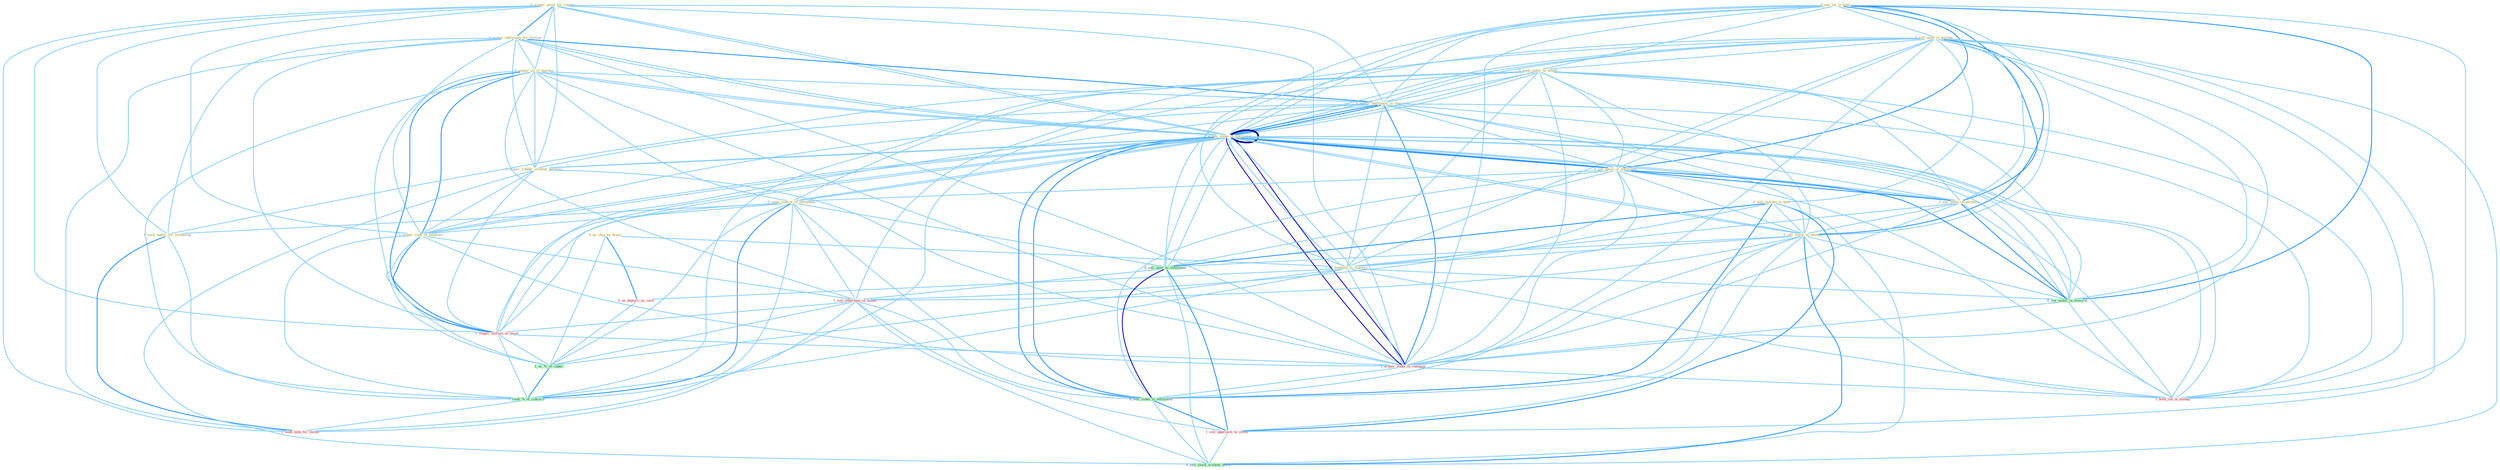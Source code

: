 Graph G{ 
    node
    [shape=polygon,style=filled,width=.5,height=.06,color="#BDFCC9",fixedsize=true,fontsize=4,
    fontcolor="#2f4f4f"];
    {node
    [color="#ffffe0", fontcolor="#8b7d6b"] "0_acquir_asset_for_combin " "0_acquir_entitynam_for_million " "0_us_chip_as_brain " "0_see_lot_in_kind " "0_sell_milk_in_market " "1_acquir_on_of_machin " "0_seek_safeti_in_month " "0_acquir_entitynam_in_yearnum " "1_acquir_stake_in_entitynam " "0_see_these_in_entitynam " "0_seek_control_of_entitynam " "0_see_name_in_portfolio " "0_sell_machin_to_busi " "1_seek_applic_for_technolog " "0_acquir_rubber_without_permiss " "1_acquir_staff_of_employe " "0_sell_stock_in_attempt " "1_us_foothold_in_concern "}
{node [color="#fff0f5", fontcolor="#b22222"] "1_sell_othernum_of_model " "1_acquir_million_of_asset " "0_us_deposit_as_cach " "1_acquir_stake_in_entitynam " "1_acquir_stake_in_compani " "1_sell_approach_to_client " "1_hold_job_in_manag " "1_seek_help_for_owner "}
edge [color="#B0E2FF"];

	"0_acquir_asset_for_combin " -- "0_acquir_entitynam_for_million " [w="2", color="#1e90ff" , len=0.8];
	"0_acquir_asset_for_combin " -- "1_acquir_on_of_machin " [w="1", color="#87cefa" ];
	"0_acquir_asset_for_combin " -- "0_acquir_entitynam_in_yearnum " [w="1", color="#87cefa" ];
	"0_acquir_asset_for_combin " -- "1_acquir_stake_in_entitynam " [w="1", color="#87cefa" ];
	"0_acquir_asset_for_combin " -- "1_seek_applic_for_technolog " [w="1", color="#87cefa" ];
	"0_acquir_asset_for_combin " -- "0_acquir_rubber_without_permiss " [w="1", color="#87cefa" ];
	"0_acquir_asset_for_combin " -- "1_acquir_staff_of_employe " [w="1", color="#87cefa" ];
	"0_acquir_asset_for_combin " -- "1_acquir_million_of_asset " [w="1", color="#87cefa" ];
	"0_acquir_asset_for_combin " -- "1_acquir_stake_in_entitynam " [w="1", color="#87cefa" ];
	"0_acquir_asset_for_combin " -- "1_acquir_stake_in_compani " [w="1", color="#87cefa" ];
	"0_acquir_asset_for_combin " -- "1_seek_help_for_owner " [w="1", color="#87cefa" ];
	"0_acquir_entitynam_for_million " -- "1_acquir_on_of_machin " [w="1", color="#87cefa" ];
	"0_acquir_entitynam_for_million " -- "0_acquir_entitynam_in_yearnum " [w="2", color="#1e90ff" , len=0.8];
	"0_acquir_entitynam_for_million " -- "1_acquir_stake_in_entitynam " [w="1", color="#87cefa" ];
	"0_acquir_entitynam_for_million " -- "1_seek_applic_for_technolog " [w="1", color="#87cefa" ];
	"0_acquir_entitynam_for_million " -- "0_acquir_rubber_without_permiss " [w="1", color="#87cefa" ];
	"0_acquir_entitynam_for_million " -- "1_acquir_staff_of_employe " [w="1", color="#87cefa" ];
	"0_acquir_entitynam_for_million " -- "1_acquir_million_of_asset " [w="1", color="#87cefa" ];
	"0_acquir_entitynam_for_million " -- "1_acquir_stake_in_entitynam " [w="1", color="#87cefa" ];
	"0_acquir_entitynam_for_million " -- "1_acquir_stake_in_compani " [w="1", color="#87cefa" ];
	"0_acquir_entitynam_for_million " -- "1_seek_help_for_owner " [w="1", color="#87cefa" ];
	"0_us_chip_as_brain " -- "1_us_foothold_in_concern " [w="1", color="#87cefa" ];
	"0_us_chip_as_brain " -- "0_us_deposit_as_cach " [w="2", color="#1e90ff" , len=0.8];
	"0_us_chip_as_brain " -- "1_us_%_of_capac " [w="1", color="#87cefa" ];
	"0_see_lot_in_kind " -- "0_sell_milk_in_market " [w="1", color="#87cefa" ];
	"0_see_lot_in_kind " -- "0_seek_safeti_in_month " [w="1", color="#87cefa" ];
	"0_see_lot_in_kind " -- "0_acquir_entitynam_in_yearnum " [w="1", color="#87cefa" ];
	"0_see_lot_in_kind " -- "1_acquir_stake_in_entitynam " [w="1", color="#87cefa" ];
	"0_see_lot_in_kind " -- "0_see_these_in_entitynam " [w="2", color="#1e90ff" , len=0.8];
	"0_see_lot_in_kind " -- "0_see_name_in_portfolio " [w="2", color="#1e90ff" , len=0.8];
	"0_see_lot_in_kind " -- "0_sell_stock_in_attempt " [w="1", color="#87cefa" ];
	"0_see_lot_in_kind " -- "1_us_foothold_in_concern " [w="1", color="#87cefa" ];
	"0_see_lot_in_kind " -- "0_see_vaniti_in_everyon " [w="2", color="#1e90ff" , len=0.8];
	"0_see_lot_in_kind " -- "1_acquir_stake_in_entitynam " [w="1", color="#87cefa" ];
	"0_see_lot_in_kind " -- "1_acquir_stake_in_compani " [w="1", color="#87cefa" ];
	"0_see_lot_in_kind " -- "1_hold_job_in_manag " [w="1", color="#87cefa" ];
	"0_sell_milk_in_market " -- "0_seek_safeti_in_month " [w="1", color="#87cefa" ];
	"0_sell_milk_in_market " -- "0_acquir_entitynam_in_yearnum " [w="1", color="#87cefa" ];
	"0_sell_milk_in_market " -- "1_acquir_stake_in_entitynam " [w="1", color="#87cefa" ];
	"0_sell_milk_in_market " -- "0_see_these_in_entitynam " [w="1", color="#87cefa" ];
	"0_sell_milk_in_market " -- "0_see_name_in_portfolio " [w="1", color="#87cefa" ];
	"0_sell_milk_in_market " -- "0_sell_machin_to_busi " [w="1", color="#87cefa" ];
	"0_sell_milk_in_market " -- "0_sell_stock_in_attempt " [w="2", color="#1e90ff" , len=0.8];
	"0_sell_milk_in_market " -- "1_us_foothold_in_concern " [w="1", color="#87cefa" ];
	"0_sell_milk_in_market " -- "0_sell_oper_to_entitynam " [w="1", color="#87cefa" ];
	"0_sell_milk_in_market " -- "1_sell_othernum_of_model " [w="1", color="#87cefa" ];
	"0_sell_milk_in_market " -- "0_see_vaniti_in_everyon " [w="1", color="#87cefa" ];
	"0_sell_milk_in_market " -- "1_acquir_stake_in_entitynam " [w="1", color="#87cefa" ];
	"0_sell_milk_in_market " -- "1_acquir_stake_in_compani " [w="1", color="#87cefa" ];
	"0_sell_milk_in_market " -- "0_sell_stake_to_entitynam " [w="1", color="#87cefa" ];
	"0_sell_milk_in_market " -- "1_sell_approach_to_client " [w="1", color="#87cefa" ];
	"0_sell_milk_in_market " -- "1_hold_job_in_manag " [w="1", color="#87cefa" ];
	"0_sell_milk_in_market " -- "0_sell_stock_without_hitch " [w="1", color="#87cefa" ];
	"1_acquir_on_of_machin " -- "0_acquir_entitynam_in_yearnum " [w="1", color="#87cefa" ];
	"1_acquir_on_of_machin " -- "1_acquir_stake_in_entitynam " [w="1", color="#87cefa" ];
	"1_acquir_on_of_machin " -- "0_seek_control_of_entitynam " [w="1", color="#87cefa" ];
	"1_acquir_on_of_machin " -- "0_acquir_rubber_without_permiss " [w="1", color="#87cefa" ];
	"1_acquir_on_of_machin " -- "1_acquir_staff_of_employe " [w="2", color="#1e90ff" , len=0.8];
	"1_acquir_on_of_machin " -- "1_sell_othernum_of_model " [w="1", color="#87cefa" ];
	"1_acquir_on_of_machin " -- "1_acquir_million_of_asset " [w="2", color="#1e90ff" , len=0.8];
	"1_acquir_on_of_machin " -- "1_acquir_stake_in_entitynam " [w="1", color="#87cefa" ];
	"1_acquir_on_of_machin " -- "1_acquir_stake_in_compani " [w="1", color="#87cefa" ];
	"1_acquir_on_of_machin " -- "1_us_%_of_capac " [w="1", color="#87cefa" ];
	"1_acquir_on_of_machin " -- "1_seek_%_of_concern " [w="1", color="#87cefa" ];
	"0_seek_safeti_in_month " -- "0_acquir_entitynam_in_yearnum " [w="1", color="#87cefa" ];
	"0_seek_safeti_in_month " -- "1_acquir_stake_in_entitynam " [w="1", color="#87cefa" ];
	"0_seek_safeti_in_month " -- "0_see_these_in_entitynam " [w="1", color="#87cefa" ];
	"0_seek_safeti_in_month " -- "0_seek_control_of_entitynam " [w="1", color="#87cefa" ];
	"0_seek_safeti_in_month " -- "0_see_name_in_portfolio " [w="1", color="#87cefa" ];
	"0_seek_safeti_in_month " -- "1_seek_applic_for_technolog " [w="1", color="#87cefa" ];
	"0_seek_safeti_in_month " -- "0_sell_stock_in_attempt " [w="1", color="#87cefa" ];
	"0_seek_safeti_in_month " -- "1_us_foothold_in_concern " [w="1", color="#87cefa" ];
	"0_seek_safeti_in_month " -- "0_see_vaniti_in_everyon " [w="1", color="#87cefa" ];
	"0_seek_safeti_in_month " -- "1_acquir_stake_in_entitynam " [w="1", color="#87cefa" ];
	"0_seek_safeti_in_month " -- "1_acquir_stake_in_compani " [w="1", color="#87cefa" ];
	"0_seek_safeti_in_month " -- "1_hold_job_in_manag " [w="1", color="#87cefa" ];
	"0_seek_safeti_in_month " -- "1_seek_%_of_concern " [w="1", color="#87cefa" ];
	"0_seek_safeti_in_month " -- "1_seek_help_for_owner " [w="1", color="#87cefa" ];
	"0_acquir_entitynam_in_yearnum " -- "1_acquir_stake_in_entitynam " [w="2", color="#1e90ff" , len=0.8];
	"0_acquir_entitynam_in_yearnum " -- "0_see_these_in_entitynam " [w="1", color="#87cefa" ];
	"0_acquir_entitynam_in_yearnum " -- "0_see_name_in_portfolio " [w="1", color="#87cefa" ];
	"0_acquir_entitynam_in_yearnum " -- "0_acquir_rubber_without_permiss " [w="1", color="#87cefa" ];
	"0_acquir_entitynam_in_yearnum " -- "1_acquir_staff_of_employe " [w="1", color="#87cefa" ];
	"0_acquir_entitynam_in_yearnum " -- "0_sell_stock_in_attempt " [w="1", color="#87cefa" ];
	"0_acquir_entitynam_in_yearnum " -- "1_us_foothold_in_concern " [w="1", color="#87cefa" ];
	"0_acquir_entitynam_in_yearnum " -- "0_see_vaniti_in_everyon " [w="1", color="#87cefa" ];
	"0_acquir_entitynam_in_yearnum " -- "1_acquir_million_of_asset " [w="1", color="#87cefa" ];
	"0_acquir_entitynam_in_yearnum " -- "1_acquir_stake_in_entitynam " [w="2", color="#1e90ff" , len=0.8];
	"0_acquir_entitynam_in_yearnum " -- "1_acquir_stake_in_compani " [w="2", color="#1e90ff" , len=0.8];
	"0_acquir_entitynam_in_yearnum " -- "1_hold_job_in_manag " [w="1", color="#87cefa" ];
	"1_acquir_stake_in_entitynam " -- "0_see_these_in_entitynam " [w="2", color="#1e90ff" , len=0.8];
	"1_acquir_stake_in_entitynam " -- "0_seek_control_of_entitynam " [w="1", color="#87cefa" ];
	"1_acquir_stake_in_entitynam " -- "0_see_name_in_portfolio " [w="1", color="#87cefa" ];
	"1_acquir_stake_in_entitynam " -- "0_acquir_rubber_without_permiss " [w="1", color="#87cefa" ];
	"1_acquir_stake_in_entitynam " -- "1_acquir_staff_of_employe " [w="1", color="#87cefa" ];
	"1_acquir_stake_in_entitynam " -- "0_sell_stock_in_attempt " [w="1", color="#87cefa" ];
	"1_acquir_stake_in_entitynam " -- "1_us_foothold_in_concern " [w="1", color="#87cefa" ];
	"1_acquir_stake_in_entitynam " -- "0_sell_oper_to_entitynam " [w="1", color="#87cefa" ];
	"1_acquir_stake_in_entitynam " -- "0_see_vaniti_in_everyon " [w="1", color="#87cefa" ];
	"1_acquir_stake_in_entitynam " -- "1_acquir_million_of_asset " [w="1", color="#87cefa" ];
	"1_acquir_stake_in_entitynam " -- "1_acquir_stake_in_entitynam " [w="4", style=bold, color="#000080", len=0.4];
	"1_acquir_stake_in_entitynam " -- "1_acquir_stake_in_compani " [w="3", color="#0000cd" , len=0.6];
	"1_acquir_stake_in_entitynam " -- "0_sell_stake_to_entitynam " [w="2", color="#1e90ff" , len=0.8];
	"1_acquir_stake_in_entitynam " -- "1_hold_job_in_manag " [w="1", color="#87cefa" ];
	"0_see_these_in_entitynam " -- "0_seek_control_of_entitynam " [w="1", color="#87cefa" ];
	"0_see_these_in_entitynam " -- "0_see_name_in_portfolio " [w="2", color="#1e90ff" , len=0.8];
	"0_see_these_in_entitynam " -- "0_sell_stock_in_attempt " [w="1", color="#87cefa" ];
	"0_see_these_in_entitynam " -- "1_us_foothold_in_concern " [w="1", color="#87cefa" ];
	"0_see_these_in_entitynam " -- "0_sell_oper_to_entitynam " [w="1", color="#87cefa" ];
	"0_see_these_in_entitynam " -- "0_see_vaniti_in_everyon " [w="2", color="#1e90ff" , len=0.8];
	"0_see_these_in_entitynam " -- "1_acquir_stake_in_entitynam " [w="2", color="#1e90ff" , len=0.8];
	"0_see_these_in_entitynam " -- "1_acquir_stake_in_compani " [w="1", color="#87cefa" ];
	"0_see_these_in_entitynam " -- "0_sell_stake_to_entitynam " [w="1", color="#87cefa" ];
	"0_see_these_in_entitynam " -- "1_hold_job_in_manag " [w="1", color="#87cefa" ];
	"0_seek_control_of_entitynam " -- "1_seek_applic_for_technolog " [w="1", color="#87cefa" ];
	"0_seek_control_of_entitynam " -- "1_acquir_staff_of_employe " [w="1", color="#87cefa" ];
	"0_seek_control_of_entitynam " -- "0_sell_oper_to_entitynam " [w="1", color="#87cefa" ];
	"0_seek_control_of_entitynam " -- "1_sell_othernum_of_model " [w="1", color="#87cefa" ];
	"0_seek_control_of_entitynam " -- "1_acquir_million_of_asset " [w="1", color="#87cefa" ];
	"0_seek_control_of_entitynam " -- "1_acquir_stake_in_entitynam " [w="1", color="#87cefa" ];
	"0_seek_control_of_entitynam " -- "0_sell_stake_to_entitynam " [w="1", color="#87cefa" ];
	"0_seek_control_of_entitynam " -- "1_us_%_of_capac " [w="1", color="#87cefa" ];
	"0_seek_control_of_entitynam " -- "1_seek_%_of_concern " [w="2", color="#1e90ff" , len=0.8];
	"0_seek_control_of_entitynam " -- "1_seek_help_for_owner " [w="1", color="#87cefa" ];
	"0_see_name_in_portfolio " -- "0_sell_stock_in_attempt " [w="1", color="#87cefa" ];
	"0_see_name_in_portfolio " -- "1_us_foothold_in_concern " [w="1", color="#87cefa" ];
	"0_see_name_in_portfolio " -- "0_see_vaniti_in_everyon " [w="2", color="#1e90ff" , len=0.8];
	"0_see_name_in_portfolio " -- "1_acquir_stake_in_entitynam " [w="1", color="#87cefa" ];
	"0_see_name_in_portfolio " -- "1_acquir_stake_in_compani " [w="1", color="#87cefa" ];
	"0_see_name_in_portfolio " -- "1_hold_job_in_manag " [w="1", color="#87cefa" ];
	"0_sell_machin_to_busi " -- "0_sell_stock_in_attempt " [w="1", color="#87cefa" ];
	"0_sell_machin_to_busi " -- "0_sell_oper_to_entitynam " [w="2", color="#1e90ff" , len=0.8];
	"0_sell_machin_to_busi " -- "1_sell_othernum_of_model " [w="1", color="#87cefa" ];
	"0_sell_machin_to_busi " -- "0_sell_stake_to_entitynam " [w="2", color="#1e90ff" , len=0.8];
	"0_sell_machin_to_busi " -- "1_sell_approach_to_client " [w="2", color="#1e90ff" , len=0.8];
	"0_sell_machin_to_busi " -- "0_sell_stock_without_hitch " [w="1", color="#87cefa" ];
	"1_seek_applic_for_technolog " -- "1_seek_%_of_concern " [w="1", color="#87cefa" ];
	"1_seek_applic_for_technolog " -- "1_seek_help_for_owner " [w="2", color="#1e90ff" , len=0.8];
	"0_acquir_rubber_without_permiss " -- "1_acquir_staff_of_employe " [w="1", color="#87cefa" ];
	"0_acquir_rubber_without_permiss " -- "1_acquir_million_of_asset " [w="1", color="#87cefa" ];
	"0_acquir_rubber_without_permiss " -- "1_acquir_stake_in_entitynam " [w="1", color="#87cefa" ];
	"0_acquir_rubber_without_permiss " -- "1_acquir_stake_in_compani " [w="1", color="#87cefa" ];
	"0_acquir_rubber_without_permiss " -- "0_sell_stock_without_hitch " [w="1", color="#87cefa" ];
	"1_acquir_staff_of_employe " -- "1_sell_othernum_of_model " [w="1", color="#87cefa" ];
	"1_acquir_staff_of_employe " -- "1_acquir_million_of_asset " [w="2", color="#1e90ff" , len=0.8];
	"1_acquir_staff_of_employe " -- "1_acquir_stake_in_entitynam " [w="1", color="#87cefa" ];
	"1_acquir_staff_of_employe " -- "1_acquir_stake_in_compani " [w="1", color="#87cefa" ];
	"1_acquir_staff_of_employe " -- "1_us_%_of_capac " [w="1", color="#87cefa" ];
	"1_acquir_staff_of_employe " -- "1_seek_%_of_concern " [w="1", color="#87cefa" ];
	"0_sell_stock_in_attempt " -- "1_us_foothold_in_concern " [w="1", color="#87cefa" ];
	"0_sell_stock_in_attempt " -- "0_sell_oper_to_entitynam " [w="1", color="#87cefa" ];
	"0_sell_stock_in_attempt " -- "1_sell_othernum_of_model " [w="1", color="#87cefa" ];
	"0_sell_stock_in_attempt " -- "0_see_vaniti_in_everyon " [w="1", color="#87cefa" ];
	"0_sell_stock_in_attempt " -- "1_acquir_stake_in_entitynam " [w="1", color="#87cefa" ];
	"0_sell_stock_in_attempt " -- "1_acquir_stake_in_compani " [w="1", color="#87cefa" ];
	"0_sell_stock_in_attempt " -- "0_sell_stake_to_entitynam " [w="1", color="#87cefa" ];
	"0_sell_stock_in_attempt " -- "1_sell_approach_to_client " [w="1", color="#87cefa" ];
	"0_sell_stock_in_attempt " -- "1_hold_job_in_manag " [w="1", color="#87cefa" ];
	"0_sell_stock_in_attempt " -- "0_sell_stock_without_hitch " [w="2", color="#1e90ff" , len=0.8];
	"1_us_foothold_in_concern " -- "0_see_vaniti_in_everyon " [w="1", color="#87cefa" ];
	"1_us_foothold_in_concern " -- "0_us_deposit_as_cach " [w="1", color="#87cefa" ];
	"1_us_foothold_in_concern " -- "1_acquir_stake_in_entitynam " [w="1", color="#87cefa" ];
	"1_us_foothold_in_concern " -- "1_acquir_stake_in_compani " [w="1", color="#87cefa" ];
	"1_us_foothold_in_concern " -- "1_us_%_of_capac " [w="1", color="#87cefa" ];
	"1_us_foothold_in_concern " -- "1_hold_job_in_manag " [w="1", color="#87cefa" ];
	"1_us_foothold_in_concern " -- "1_seek_%_of_concern " [w="1", color="#87cefa" ];
	"0_sell_oper_to_entitynam " -- "1_sell_othernum_of_model " [w="1", color="#87cefa" ];
	"0_sell_oper_to_entitynam " -- "1_acquir_stake_in_entitynam " [w="1", color="#87cefa" ];
	"0_sell_oper_to_entitynam " -- "0_sell_stake_to_entitynam " [w="3", color="#0000cd" , len=0.6];
	"0_sell_oper_to_entitynam " -- "1_sell_approach_to_client " [w="2", color="#1e90ff" , len=0.8];
	"0_sell_oper_to_entitynam " -- "0_sell_stock_without_hitch " [w="1", color="#87cefa" ];
	"1_sell_othernum_of_model " -- "1_acquir_million_of_asset " [w="1", color="#87cefa" ];
	"1_sell_othernum_of_model " -- "0_sell_stake_to_entitynam " [w="1", color="#87cefa" ];
	"1_sell_othernum_of_model " -- "1_us_%_of_capac " [w="1", color="#87cefa" ];
	"1_sell_othernum_of_model " -- "1_sell_approach_to_client " [w="1", color="#87cefa" ];
	"1_sell_othernum_of_model " -- "0_sell_stock_without_hitch " [w="1", color="#87cefa" ];
	"1_sell_othernum_of_model " -- "1_seek_%_of_concern " [w="1", color="#87cefa" ];
	"0_see_vaniti_in_everyon " -- "1_acquir_stake_in_entitynam " [w="1", color="#87cefa" ];
	"0_see_vaniti_in_everyon " -- "1_acquir_stake_in_compani " [w="1", color="#87cefa" ];
	"0_see_vaniti_in_everyon " -- "1_hold_job_in_manag " [w="1", color="#87cefa" ];
	"1_acquir_million_of_asset " -- "1_acquir_stake_in_entitynam " [w="1", color="#87cefa" ];
	"1_acquir_million_of_asset " -- "1_acquir_stake_in_compani " [w="1", color="#87cefa" ];
	"1_acquir_million_of_asset " -- "1_us_%_of_capac " [w="1", color="#87cefa" ];
	"1_acquir_million_of_asset " -- "1_seek_%_of_concern " [w="1", color="#87cefa" ];
	"0_us_deposit_as_cach " -- "1_us_%_of_capac " [w="1", color="#87cefa" ];
	"1_acquir_stake_in_entitynam " -- "1_acquir_stake_in_compani " [w="3", color="#0000cd" , len=0.6];
	"1_acquir_stake_in_entitynam " -- "0_sell_stake_to_entitynam " [w="2", color="#1e90ff" , len=0.8];
	"1_acquir_stake_in_entitynam " -- "1_hold_job_in_manag " [w="1", color="#87cefa" ];
	"1_acquir_stake_in_compani " -- "0_sell_stake_to_entitynam " [w="1", color="#87cefa" ];
	"1_acquir_stake_in_compani " -- "1_hold_job_in_manag " [w="1", color="#87cefa" ];
	"0_sell_stake_to_entitynam " -- "1_sell_approach_to_client " [w="2", color="#1e90ff" , len=0.8];
	"0_sell_stake_to_entitynam " -- "0_sell_stock_without_hitch " [w="1", color="#87cefa" ];
	"1_us_%_of_capac " -- "1_seek_%_of_concern " [w="2", color="#1e90ff" , len=0.8];
	"1_sell_approach_to_client " -- "0_sell_stock_without_hitch " [w="1", color="#87cefa" ];
	"1_seek_%_of_concern " -- "1_seek_help_for_owner " [w="1", color="#87cefa" ];
}